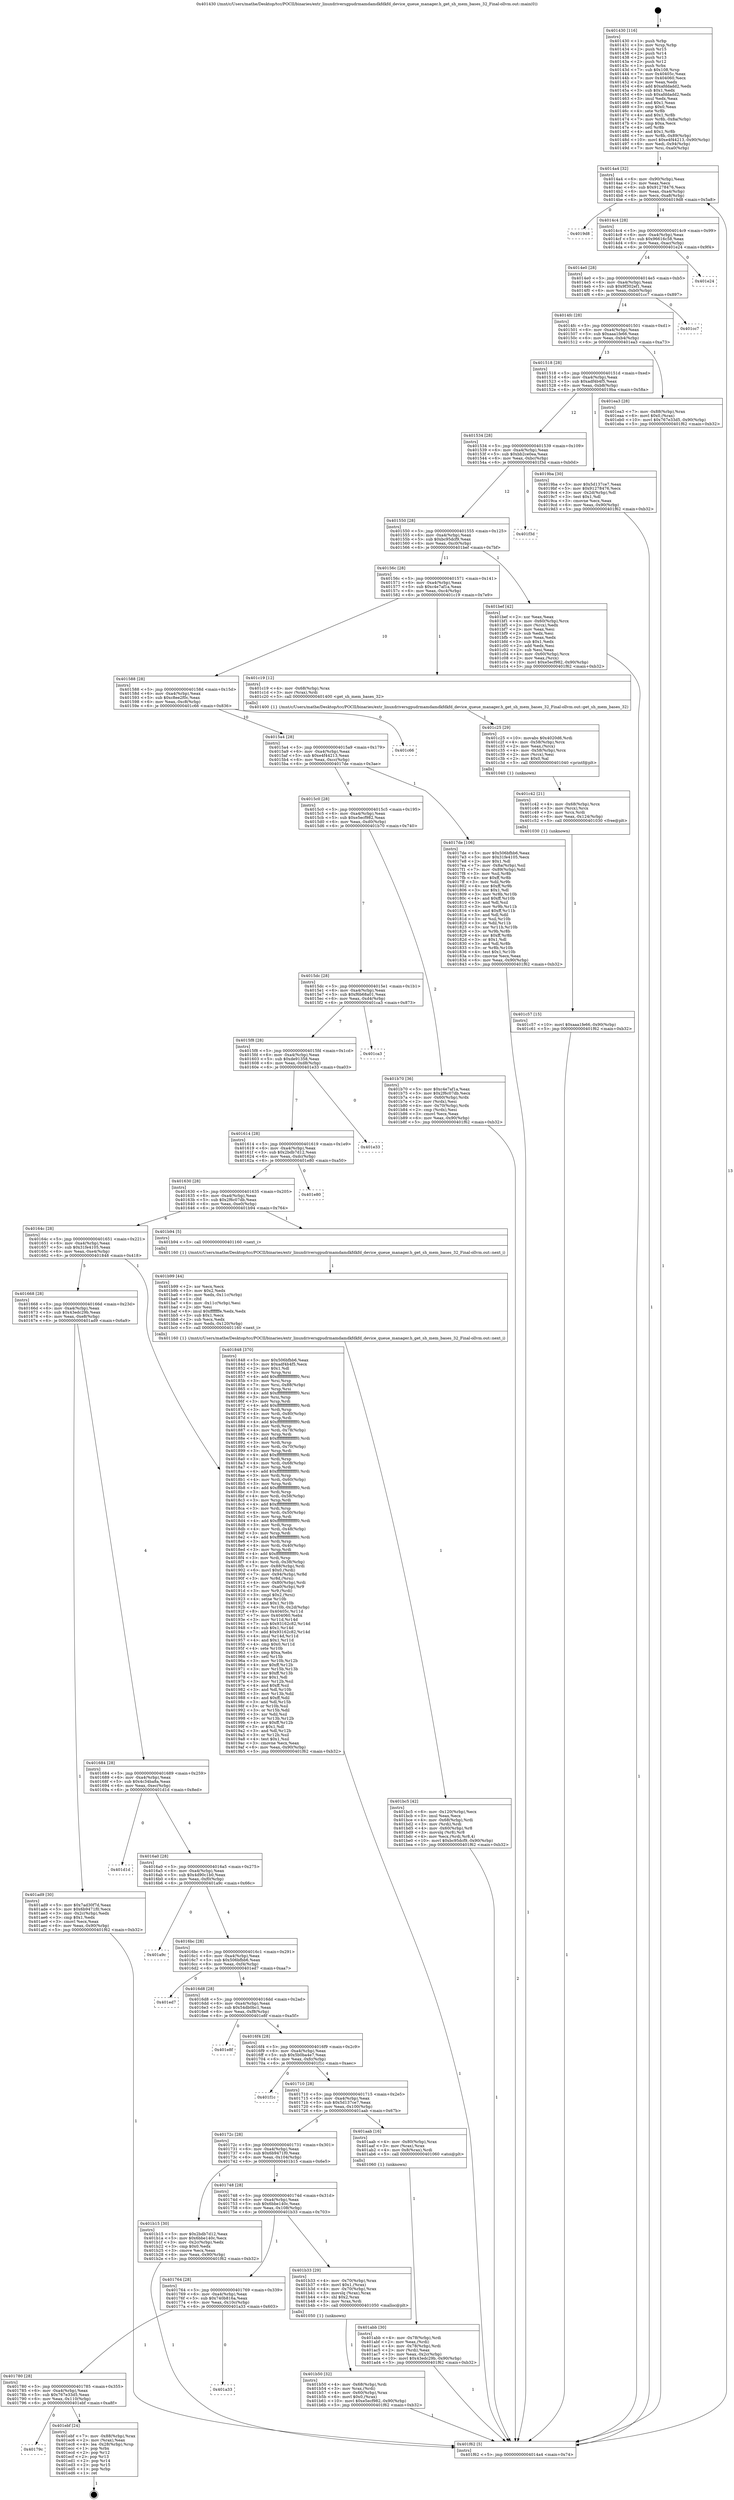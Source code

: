 digraph "0x401430" {
  label = "0x401430 (/mnt/c/Users/mathe/Desktop/tcc/POCII/binaries/extr_linuxdriversgpudrmamdamdkfdkfd_device_queue_manager.h_get_sh_mem_bases_32_Final-ollvm.out::main(0))"
  labelloc = "t"
  node[shape=record]

  Entry [label="",width=0.3,height=0.3,shape=circle,fillcolor=black,style=filled]
  "0x4014a4" [label="{
     0x4014a4 [32]\l
     | [instrs]\l
     &nbsp;&nbsp;0x4014a4 \<+6\>: mov -0x90(%rbp),%eax\l
     &nbsp;&nbsp;0x4014aa \<+2\>: mov %eax,%ecx\l
     &nbsp;&nbsp;0x4014ac \<+6\>: sub $0x91278476,%ecx\l
     &nbsp;&nbsp;0x4014b2 \<+6\>: mov %eax,-0xa4(%rbp)\l
     &nbsp;&nbsp;0x4014b8 \<+6\>: mov %ecx,-0xa8(%rbp)\l
     &nbsp;&nbsp;0x4014be \<+6\>: je 00000000004019d8 \<main+0x5a8\>\l
  }"]
  "0x4019d8" [label="{
     0x4019d8\l
  }", style=dashed]
  "0x4014c4" [label="{
     0x4014c4 [28]\l
     | [instrs]\l
     &nbsp;&nbsp;0x4014c4 \<+5\>: jmp 00000000004014c9 \<main+0x99\>\l
     &nbsp;&nbsp;0x4014c9 \<+6\>: mov -0xa4(%rbp),%eax\l
     &nbsp;&nbsp;0x4014cf \<+5\>: sub $0x96616c58,%eax\l
     &nbsp;&nbsp;0x4014d4 \<+6\>: mov %eax,-0xac(%rbp)\l
     &nbsp;&nbsp;0x4014da \<+6\>: je 0000000000401e24 \<main+0x9f4\>\l
  }"]
  Exit [label="",width=0.3,height=0.3,shape=circle,fillcolor=black,style=filled,peripheries=2]
  "0x401e24" [label="{
     0x401e24\l
  }", style=dashed]
  "0x4014e0" [label="{
     0x4014e0 [28]\l
     | [instrs]\l
     &nbsp;&nbsp;0x4014e0 \<+5\>: jmp 00000000004014e5 \<main+0xb5\>\l
     &nbsp;&nbsp;0x4014e5 \<+6\>: mov -0xa4(%rbp),%eax\l
     &nbsp;&nbsp;0x4014eb \<+5\>: sub $0x9f302ef1,%eax\l
     &nbsp;&nbsp;0x4014f0 \<+6\>: mov %eax,-0xb0(%rbp)\l
     &nbsp;&nbsp;0x4014f6 \<+6\>: je 0000000000401cc7 \<main+0x897\>\l
  }"]
  "0x40179c" [label="{
     0x40179c\l
  }", style=dashed]
  "0x401cc7" [label="{
     0x401cc7\l
  }", style=dashed]
  "0x4014fc" [label="{
     0x4014fc [28]\l
     | [instrs]\l
     &nbsp;&nbsp;0x4014fc \<+5\>: jmp 0000000000401501 \<main+0xd1\>\l
     &nbsp;&nbsp;0x401501 \<+6\>: mov -0xa4(%rbp),%eax\l
     &nbsp;&nbsp;0x401507 \<+5\>: sub $0xaaa1fe66,%eax\l
     &nbsp;&nbsp;0x40150c \<+6\>: mov %eax,-0xb4(%rbp)\l
     &nbsp;&nbsp;0x401512 \<+6\>: je 0000000000401ea3 \<main+0xa73\>\l
  }"]
  "0x401ebf" [label="{
     0x401ebf [24]\l
     | [instrs]\l
     &nbsp;&nbsp;0x401ebf \<+7\>: mov -0x88(%rbp),%rax\l
     &nbsp;&nbsp;0x401ec6 \<+2\>: mov (%rax),%eax\l
     &nbsp;&nbsp;0x401ec8 \<+4\>: lea -0x28(%rbp),%rsp\l
     &nbsp;&nbsp;0x401ecc \<+1\>: pop %rbx\l
     &nbsp;&nbsp;0x401ecd \<+2\>: pop %r12\l
     &nbsp;&nbsp;0x401ecf \<+2\>: pop %r13\l
     &nbsp;&nbsp;0x401ed1 \<+2\>: pop %r14\l
     &nbsp;&nbsp;0x401ed3 \<+2\>: pop %r15\l
     &nbsp;&nbsp;0x401ed5 \<+1\>: pop %rbp\l
     &nbsp;&nbsp;0x401ed6 \<+1\>: ret\l
  }"]
  "0x401ea3" [label="{
     0x401ea3 [28]\l
     | [instrs]\l
     &nbsp;&nbsp;0x401ea3 \<+7\>: mov -0x88(%rbp),%rax\l
     &nbsp;&nbsp;0x401eaa \<+6\>: movl $0x0,(%rax)\l
     &nbsp;&nbsp;0x401eb0 \<+10\>: movl $0x767e33d5,-0x90(%rbp)\l
     &nbsp;&nbsp;0x401eba \<+5\>: jmp 0000000000401f62 \<main+0xb32\>\l
  }"]
  "0x401518" [label="{
     0x401518 [28]\l
     | [instrs]\l
     &nbsp;&nbsp;0x401518 \<+5\>: jmp 000000000040151d \<main+0xed\>\l
     &nbsp;&nbsp;0x40151d \<+6\>: mov -0xa4(%rbp),%eax\l
     &nbsp;&nbsp;0x401523 \<+5\>: sub $0xadf4b4f5,%eax\l
     &nbsp;&nbsp;0x401528 \<+6\>: mov %eax,-0xb8(%rbp)\l
     &nbsp;&nbsp;0x40152e \<+6\>: je 00000000004019ba \<main+0x58a\>\l
  }"]
  "0x401780" [label="{
     0x401780 [28]\l
     | [instrs]\l
     &nbsp;&nbsp;0x401780 \<+5\>: jmp 0000000000401785 \<main+0x355\>\l
     &nbsp;&nbsp;0x401785 \<+6\>: mov -0xa4(%rbp),%eax\l
     &nbsp;&nbsp;0x40178b \<+5\>: sub $0x767e33d5,%eax\l
     &nbsp;&nbsp;0x401790 \<+6\>: mov %eax,-0x110(%rbp)\l
     &nbsp;&nbsp;0x401796 \<+6\>: je 0000000000401ebf \<main+0xa8f\>\l
  }"]
  "0x4019ba" [label="{
     0x4019ba [30]\l
     | [instrs]\l
     &nbsp;&nbsp;0x4019ba \<+5\>: mov $0x5d137ce7,%eax\l
     &nbsp;&nbsp;0x4019bf \<+5\>: mov $0x91278476,%ecx\l
     &nbsp;&nbsp;0x4019c4 \<+3\>: mov -0x2d(%rbp),%dl\l
     &nbsp;&nbsp;0x4019c7 \<+3\>: test $0x1,%dl\l
     &nbsp;&nbsp;0x4019ca \<+3\>: cmovne %ecx,%eax\l
     &nbsp;&nbsp;0x4019cd \<+6\>: mov %eax,-0x90(%rbp)\l
     &nbsp;&nbsp;0x4019d3 \<+5\>: jmp 0000000000401f62 \<main+0xb32\>\l
  }"]
  "0x401534" [label="{
     0x401534 [28]\l
     | [instrs]\l
     &nbsp;&nbsp;0x401534 \<+5\>: jmp 0000000000401539 \<main+0x109\>\l
     &nbsp;&nbsp;0x401539 \<+6\>: mov -0xa4(%rbp),%eax\l
     &nbsp;&nbsp;0x40153f \<+5\>: sub $0xbb2ce0ea,%eax\l
     &nbsp;&nbsp;0x401544 \<+6\>: mov %eax,-0xbc(%rbp)\l
     &nbsp;&nbsp;0x40154a \<+6\>: je 0000000000401f3d \<main+0xb0d\>\l
  }"]
  "0x401a33" [label="{
     0x401a33\l
  }", style=dashed]
  "0x401f3d" [label="{
     0x401f3d\l
  }", style=dashed]
  "0x401550" [label="{
     0x401550 [28]\l
     | [instrs]\l
     &nbsp;&nbsp;0x401550 \<+5\>: jmp 0000000000401555 \<main+0x125\>\l
     &nbsp;&nbsp;0x401555 \<+6\>: mov -0xa4(%rbp),%eax\l
     &nbsp;&nbsp;0x40155b \<+5\>: sub $0xbc95dcf9,%eax\l
     &nbsp;&nbsp;0x401560 \<+6\>: mov %eax,-0xc0(%rbp)\l
     &nbsp;&nbsp;0x401566 \<+6\>: je 0000000000401bef \<main+0x7bf\>\l
  }"]
  "0x401c57" [label="{
     0x401c57 [15]\l
     | [instrs]\l
     &nbsp;&nbsp;0x401c57 \<+10\>: movl $0xaaa1fe66,-0x90(%rbp)\l
     &nbsp;&nbsp;0x401c61 \<+5\>: jmp 0000000000401f62 \<main+0xb32\>\l
  }"]
  "0x401bef" [label="{
     0x401bef [42]\l
     | [instrs]\l
     &nbsp;&nbsp;0x401bef \<+2\>: xor %eax,%eax\l
     &nbsp;&nbsp;0x401bf1 \<+4\>: mov -0x60(%rbp),%rcx\l
     &nbsp;&nbsp;0x401bf5 \<+2\>: mov (%rcx),%edx\l
     &nbsp;&nbsp;0x401bf7 \<+2\>: mov %eax,%esi\l
     &nbsp;&nbsp;0x401bf9 \<+2\>: sub %edx,%esi\l
     &nbsp;&nbsp;0x401bfb \<+2\>: mov %eax,%edx\l
     &nbsp;&nbsp;0x401bfd \<+3\>: sub $0x1,%edx\l
     &nbsp;&nbsp;0x401c00 \<+2\>: add %edx,%esi\l
     &nbsp;&nbsp;0x401c02 \<+2\>: sub %esi,%eax\l
     &nbsp;&nbsp;0x401c04 \<+4\>: mov -0x60(%rbp),%rcx\l
     &nbsp;&nbsp;0x401c08 \<+2\>: mov %eax,(%rcx)\l
     &nbsp;&nbsp;0x401c0a \<+10\>: movl $0xe5ecf982,-0x90(%rbp)\l
     &nbsp;&nbsp;0x401c14 \<+5\>: jmp 0000000000401f62 \<main+0xb32\>\l
  }"]
  "0x40156c" [label="{
     0x40156c [28]\l
     | [instrs]\l
     &nbsp;&nbsp;0x40156c \<+5\>: jmp 0000000000401571 \<main+0x141\>\l
     &nbsp;&nbsp;0x401571 \<+6\>: mov -0xa4(%rbp),%eax\l
     &nbsp;&nbsp;0x401577 \<+5\>: sub $0xc4e7af1a,%eax\l
     &nbsp;&nbsp;0x40157c \<+6\>: mov %eax,-0xc4(%rbp)\l
     &nbsp;&nbsp;0x401582 \<+6\>: je 0000000000401c19 \<main+0x7e9\>\l
  }"]
  "0x401c42" [label="{
     0x401c42 [21]\l
     | [instrs]\l
     &nbsp;&nbsp;0x401c42 \<+4\>: mov -0x68(%rbp),%rcx\l
     &nbsp;&nbsp;0x401c46 \<+3\>: mov (%rcx),%rcx\l
     &nbsp;&nbsp;0x401c49 \<+3\>: mov %rcx,%rdi\l
     &nbsp;&nbsp;0x401c4c \<+6\>: mov %eax,-0x124(%rbp)\l
     &nbsp;&nbsp;0x401c52 \<+5\>: call 0000000000401030 \<free@plt\>\l
     | [calls]\l
     &nbsp;&nbsp;0x401030 \{1\} (unknown)\l
  }"]
  "0x401c19" [label="{
     0x401c19 [12]\l
     | [instrs]\l
     &nbsp;&nbsp;0x401c19 \<+4\>: mov -0x68(%rbp),%rax\l
     &nbsp;&nbsp;0x401c1d \<+3\>: mov (%rax),%rdi\l
     &nbsp;&nbsp;0x401c20 \<+5\>: call 0000000000401400 \<get_sh_mem_bases_32\>\l
     | [calls]\l
     &nbsp;&nbsp;0x401400 \{1\} (/mnt/c/Users/mathe/Desktop/tcc/POCII/binaries/extr_linuxdriversgpudrmamdamdkfdkfd_device_queue_manager.h_get_sh_mem_bases_32_Final-ollvm.out::get_sh_mem_bases_32)\l
  }"]
  "0x401588" [label="{
     0x401588 [28]\l
     | [instrs]\l
     &nbsp;&nbsp;0x401588 \<+5\>: jmp 000000000040158d \<main+0x15d\>\l
     &nbsp;&nbsp;0x40158d \<+6\>: mov -0xa4(%rbp),%eax\l
     &nbsp;&nbsp;0x401593 \<+5\>: sub $0xc8ee2f0c,%eax\l
     &nbsp;&nbsp;0x401598 \<+6\>: mov %eax,-0xc8(%rbp)\l
     &nbsp;&nbsp;0x40159e \<+6\>: je 0000000000401c66 \<main+0x836\>\l
  }"]
  "0x401c25" [label="{
     0x401c25 [29]\l
     | [instrs]\l
     &nbsp;&nbsp;0x401c25 \<+10\>: movabs $0x4020d6,%rdi\l
     &nbsp;&nbsp;0x401c2f \<+4\>: mov -0x58(%rbp),%rcx\l
     &nbsp;&nbsp;0x401c33 \<+2\>: mov %eax,(%rcx)\l
     &nbsp;&nbsp;0x401c35 \<+4\>: mov -0x58(%rbp),%rcx\l
     &nbsp;&nbsp;0x401c39 \<+2\>: mov (%rcx),%esi\l
     &nbsp;&nbsp;0x401c3b \<+2\>: mov $0x0,%al\l
     &nbsp;&nbsp;0x401c3d \<+5\>: call 0000000000401040 \<printf@plt\>\l
     | [calls]\l
     &nbsp;&nbsp;0x401040 \{1\} (unknown)\l
  }"]
  "0x401c66" [label="{
     0x401c66\l
  }", style=dashed]
  "0x4015a4" [label="{
     0x4015a4 [28]\l
     | [instrs]\l
     &nbsp;&nbsp;0x4015a4 \<+5\>: jmp 00000000004015a9 \<main+0x179\>\l
     &nbsp;&nbsp;0x4015a9 \<+6\>: mov -0xa4(%rbp),%eax\l
     &nbsp;&nbsp;0x4015af \<+5\>: sub $0xe4f44213,%eax\l
     &nbsp;&nbsp;0x4015b4 \<+6\>: mov %eax,-0xcc(%rbp)\l
     &nbsp;&nbsp;0x4015ba \<+6\>: je 00000000004017de \<main+0x3ae\>\l
  }"]
  "0x401bc5" [label="{
     0x401bc5 [42]\l
     | [instrs]\l
     &nbsp;&nbsp;0x401bc5 \<+6\>: mov -0x120(%rbp),%ecx\l
     &nbsp;&nbsp;0x401bcb \<+3\>: imul %eax,%ecx\l
     &nbsp;&nbsp;0x401bce \<+4\>: mov -0x68(%rbp),%rdi\l
     &nbsp;&nbsp;0x401bd2 \<+3\>: mov (%rdi),%rdi\l
     &nbsp;&nbsp;0x401bd5 \<+4\>: mov -0x60(%rbp),%r8\l
     &nbsp;&nbsp;0x401bd9 \<+3\>: movslq (%r8),%r8\l
     &nbsp;&nbsp;0x401bdc \<+4\>: mov %ecx,(%rdi,%r8,4)\l
     &nbsp;&nbsp;0x401be0 \<+10\>: movl $0xbc95dcf9,-0x90(%rbp)\l
     &nbsp;&nbsp;0x401bea \<+5\>: jmp 0000000000401f62 \<main+0xb32\>\l
  }"]
  "0x4017de" [label="{
     0x4017de [106]\l
     | [instrs]\l
     &nbsp;&nbsp;0x4017de \<+5\>: mov $0x506bfbb6,%eax\l
     &nbsp;&nbsp;0x4017e3 \<+5\>: mov $0x31fe4105,%ecx\l
     &nbsp;&nbsp;0x4017e8 \<+2\>: mov $0x1,%dl\l
     &nbsp;&nbsp;0x4017ea \<+7\>: mov -0x8a(%rbp),%sil\l
     &nbsp;&nbsp;0x4017f1 \<+7\>: mov -0x89(%rbp),%dil\l
     &nbsp;&nbsp;0x4017f8 \<+3\>: mov %sil,%r8b\l
     &nbsp;&nbsp;0x4017fb \<+4\>: xor $0xff,%r8b\l
     &nbsp;&nbsp;0x4017ff \<+3\>: mov %dil,%r9b\l
     &nbsp;&nbsp;0x401802 \<+4\>: xor $0xff,%r9b\l
     &nbsp;&nbsp;0x401806 \<+3\>: xor $0x1,%dl\l
     &nbsp;&nbsp;0x401809 \<+3\>: mov %r8b,%r10b\l
     &nbsp;&nbsp;0x40180c \<+4\>: and $0xff,%r10b\l
     &nbsp;&nbsp;0x401810 \<+3\>: and %dl,%sil\l
     &nbsp;&nbsp;0x401813 \<+3\>: mov %r9b,%r11b\l
     &nbsp;&nbsp;0x401816 \<+4\>: and $0xff,%r11b\l
     &nbsp;&nbsp;0x40181a \<+3\>: and %dl,%dil\l
     &nbsp;&nbsp;0x40181d \<+3\>: or %sil,%r10b\l
     &nbsp;&nbsp;0x401820 \<+3\>: or %dil,%r11b\l
     &nbsp;&nbsp;0x401823 \<+3\>: xor %r11b,%r10b\l
     &nbsp;&nbsp;0x401826 \<+3\>: or %r9b,%r8b\l
     &nbsp;&nbsp;0x401829 \<+4\>: xor $0xff,%r8b\l
     &nbsp;&nbsp;0x40182d \<+3\>: or $0x1,%dl\l
     &nbsp;&nbsp;0x401830 \<+3\>: and %dl,%r8b\l
     &nbsp;&nbsp;0x401833 \<+3\>: or %r8b,%r10b\l
     &nbsp;&nbsp;0x401836 \<+4\>: test $0x1,%r10b\l
     &nbsp;&nbsp;0x40183a \<+3\>: cmovne %ecx,%eax\l
     &nbsp;&nbsp;0x40183d \<+6\>: mov %eax,-0x90(%rbp)\l
     &nbsp;&nbsp;0x401843 \<+5\>: jmp 0000000000401f62 \<main+0xb32\>\l
  }"]
  "0x4015c0" [label="{
     0x4015c0 [28]\l
     | [instrs]\l
     &nbsp;&nbsp;0x4015c0 \<+5\>: jmp 00000000004015c5 \<main+0x195\>\l
     &nbsp;&nbsp;0x4015c5 \<+6\>: mov -0xa4(%rbp),%eax\l
     &nbsp;&nbsp;0x4015cb \<+5\>: sub $0xe5ecf982,%eax\l
     &nbsp;&nbsp;0x4015d0 \<+6\>: mov %eax,-0xd0(%rbp)\l
     &nbsp;&nbsp;0x4015d6 \<+6\>: je 0000000000401b70 \<main+0x740\>\l
  }"]
  "0x401f62" [label="{
     0x401f62 [5]\l
     | [instrs]\l
     &nbsp;&nbsp;0x401f62 \<+5\>: jmp 00000000004014a4 \<main+0x74\>\l
  }"]
  "0x401430" [label="{
     0x401430 [116]\l
     | [instrs]\l
     &nbsp;&nbsp;0x401430 \<+1\>: push %rbp\l
     &nbsp;&nbsp;0x401431 \<+3\>: mov %rsp,%rbp\l
     &nbsp;&nbsp;0x401434 \<+2\>: push %r15\l
     &nbsp;&nbsp;0x401436 \<+2\>: push %r14\l
     &nbsp;&nbsp;0x401438 \<+2\>: push %r13\l
     &nbsp;&nbsp;0x40143a \<+2\>: push %r12\l
     &nbsp;&nbsp;0x40143c \<+1\>: push %rbx\l
     &nbsp;&nbsp;0x40143d \<+7\>: sub $0x108,%rsp\l
     &nbsp;&nbsp;0x401444 \<+7\>: mov 0x40405c,%eax\l
     &nbsp;&nbsp;0x40144b \<+7\>: mov 0x404060,%ecx\l
     &nbsp;&nbsp;0x401452 \<+2\>: mov %eax,%edx\l
     &nbsp;&nbsp;0x401454 \<+6\>: add $0xafddadd2,%edx\l
     &nbsp;&nbsp;0x40145a \<+3\>: sub $0x1,%edx\l
     &nbsp;&nbsp;0x40145d \<+6\>: sub $0xafddadd2,%edx\l
     &nbsp;&nbsp;0x401463 \<+3\>: imul %edx,%eax\l
     &nbsp;&nbsp;0x401466 \<+3\>: and $0x1,%eax\l
     &nbsp;&nbsp;0x401469 \<+3\>: cmp $0x0,%eax\l
     &nbsp;&nbsp;0x40146c \<+4\>: sete %r8b\l
     &nbsp;&nbsp;0x401470 \<+4\>: and $0x1,%r8b\l
     &nbsp;&nbsp;0x401474 \<+7\>: mov %r8b,-0x8a(%rbp)\l
     &nbsp;&nbsp;0x40147b \<+3\>: cmp $0xa,%ecx\l
     &nbsp;&nbsp;0x40147e \<+4\>: setl %r8b\l
     &nbsp;&nbsp;0x401482 \<+4\>: and $0x1,%r8b\l
     &nbsp;&nbsp;0x401486 \<+7\>: mov %r8b,-0x89(%rbp)\l
     &nbsp;&nbsp;0x40148d \<+10\>: movl $0xe4f44213,-0x90(%rbp)\l
     &nbsp;&nbsp;0x401497 \<+6\>: mov %edi,-0x94(%rbp)\l
     &nbsp;&nbsp;0x40149d \<+7\>: mov %rsi,-0xa0(%rbp)\l
  }"]
  "0x401b99" [label="{
     0x401b99 [44]\l
     | [instrs]\l
     &nbsp;&nbsp;0x401b99 \<+2\>: xor %ecx,%ecx\l
     &nbsp;&nbsp;0x401b9b \<+5\>: mov $0x2,%edx\l
     &nbsp;&nbsp;0x401ba0 \<+6\>: mov %edx,-0x11c(%rbp)\l
     &nbsp;&nbsp;0x401ba6 \<+1\>: cltd\l
     &nbsp;&nbsp;0x401ba7 \<+6\>: mov -0x11c(%rbp),%esi\l
     &nbsp;&nbsp;0x401bad \<+2\>: idiv %esi\l
     &nbsp;&nbsp;0x401baf \<+6\>: imul $0xfffffffe,%edx,%edx\l
     &nbsp;&nbsp;0x401bb5 \<+3\>: sub $0x1,%ecx\l
     &nbsp;&nbsp;0x401bb8 \<+2\>: sub %ecx,%edx\l
     &nbsp;&nbsp;0x401bba \<+6\>: mov %edx,-0x120(%rbp)\l
     &nbsp;&nbsp;0x401bc0 \<+5\>: call 0000000000401160 \<next_i\>\l
     | [calls]\l
     &nbsp;&nbsp;0x401160 \{1\} (/mnt/c/Users/mathe/Desktop/tcc/POCII/binaries/extr_linuxdriversgpudrmamdamdkfdkfd_device_queue_manager.h_get_sh_mem_bases_32_Final-ollvm.out::next_i)\l
  }"]
  "0x401b70" [label="{
     0x401b70 [36]\l
     | [instrs]\l
     &nbsp;&nbsp;0x401b70 \<+5\>: mov $0xc4e7af1a,%eax\l
     &nbsp;&nbsp;0x401b75 \<+5\>: mov $0x2f6c07db,%ecx\l
     &nbsp;&nbsp;0x401b7a \<+4\>: mov -0x60(%rbp),%rdx\l
     &nbsp;&nbsp;0x401b7e \<+2\>: mov (%rdx),%esi\l
     &nbsp;&nbsp;0x401b80 \<+4\>: mov -0x70(%rbp),%rdx\l
     &nbsp;&nbsp;0x401b84 \<+2\>: cmp (%rdx),%esi\l
     &nbsp;&nbsp;0x401b86 \<+3\>: cmovl %ecx,%eax\l
     &nbsp;&nbsp;0x401b89 \<+6\>: mov %eax,-0x90(%rbp)\l
     &nbsp;&nbsp;0x401b8f \<+5\>: jmp 0000000000401f62 \<main+0xb32\>\l
  }"]
  "0x4015dc" [label="{
     0x4015dc [28]\l
     | [instrs]\l
     &nbsp;&nbsp;0x4015dc \<+5\>: jmp 00000000004015e1 \<main+0x1b1\>\l
     &nbsp;&nbsp;0x4015e1 \<+6\>: mov -0xa4(%rbp),%eax\l
     &nbsp;&nbsp;0x4015e7 \<+5\>: sub $0xf6b68a01,%eax\l
     &nbsp;&nbsp;0x4015ec \<+6\>: mov %eax,-0xd4(%rbp)\l
     &nbsp;&nbsp;0x4015f2 \<+6\>: je 0000000000401ca3 \<main+0x873\>\l
  }"]
  "0x401b50" [label="{
     0x401b50 [32]\l
     | [instrs]\l
     &nbsp;&nbsp;0x401b50 \<+4\>: mov -0x68(%rbp),%rdi\l
     &nbsp;&nbsp;0x401b54 \<+3\>: mov %rax,(%rdi)\l
     &nbsp;&nbsp;0x401b57 \<+4\>: mov -0x60(%rbp),%rax\l
     &nbsp;&nbsp;0x401b5b \<+6\>: movl $0x0,(%rax)\l
     &nbsp;&nbsp;0x401b61 \<+10\>: movl $0xe5ecf982,-0x90(%rbp)\l
     &nbsp;&nbsp;0x401b6b \<+5\>: jmp 0000000000401f62 \<main+0xb32\>\l
  }"]
  "0x401ca3" [label="{
     0x401ca3\l
  }", style=dashed]
  "0x4015f8" [label="{
     0x4015f8 [28]\l
     | [instrs]\l
     &nbsp;&nbsp;0x4015f8 \<+5\>: jmp 00000000004015fd \<main+0x1cd\>\l
     &nbsp;&nbsp;0x4015fd \<+6\>: mov -0xa4(%rbp),%eax\l
     &nbsp;&nbsp;0x401603 \<+5\>: sub $0xde91358,%eax\l
     &nbsp;&nbsp;0x401608 \<+6\>: mov %eax,-0xd8(%rbp)\l
     &nbsp;&nbsp;0x40160e \<+6\>: je 0000000000401e33 \<main+0xa03\>\l
  }"]
  "0x401764" [label="{
     0x401764 [28]\l
     | [instrs]\l
     &nbsp;&nbsp;0x401764 \<+5\>: jmp 0000000000401769 \<main+0x339\>\l
     &nbsp;&nbsp;0x401769 \<+6\>: mov -0xa4(%rbp),%eax\l
     &nbsp;&nbsp;0x40176f \<+5\>: sub $0x740b816a,%eax\l
     &nbsp;&nbsp;0x401774 \<+6\>: mov %eax,-0x10c(%rbp)\l
     &nbsp;&nbsp;0x40177a \<+6\>: je 0000000000401a33 \<main+0x603\>\l
  }"]
  "0x401e33" [label="{
     0x401e33\l
  }", style=dashed]
  "0x401614" [label="{
     0x401614 [28]\l
     | [instrs]\l
     &nbsp;&nbsp;0x401614 \<+5\>: jmp 0000000000401619 \<main+0x1e9\>\l
     &nbsp;&nbsp;0x401619 \<+6\>: mov -0xa4(%rbp),%eax\l
     &nbsp;&nbsp;0x40161f \<+5\>: sub $0x2bdb7d12,%eax\l
     &nbsp;&nbsp;0x401624 \<+6\>: mov %eax,-0xdc(%rbp)\l
     &nbsp;&nbsp;0x40162a \<+6\>: je 0000000000401e80 \<main+0xa50\>\l
  }"]
  "0x401b33" [label="{
     0x401b33 [29]\l
     | [instrs]\l
     &nbsp;&nbsp;0x401b33 \<+4\>: mov -0x70(%rbp),%rax\l
     &nbsp;&nbsp;0x401b37 \<+6\>: movl $0x1,(%rax)\l
     &nbsp;&nbsp;0x401b3d \<+4\>: mov -0x70(%rbp),%rax\l
     &nbsp;&nbsp;0x401b41 \<+3\>: movslq (%rax),%rax\l
     &nbsp;&nbsp;0x401b44 \<+4\>: shl $0x2,%rax\l
     &nbsp;&nbsp;0x401b48 \<+3\>: mov %rax,%rdi\l
     &nbsp;&nbsp;0x401b4b \<+5\>: call 0000000000401050 \<malloc@plt\>\l
     | [calls]\l
     &nbsp;&nbsp;0x401050 \{1\} (unknown)\l
  }"]
  "0x401e80" [label="{
     0x401e80\l
  }", style=dashed]
  "0x401630" [label="{
     0x401630 [28]\l
     | [instrs]\l
     &nbsp;&nbsp;0x401630 \<+5\>: jmp 0000000000401635 \<main+0x205\>\l
     &nbsp;&nbsp;0x401635 \<+6\>: mov -0xa4(%rbp),%eax\l
     &nbsp;&nbsp;0x40163b \<+5\>: sub $0x2f6c07db,%eax\l
     &nbsp;&nbsp;0x401640 \<+6\>: mov %eax,-0xe0(%rbp)\l
     &nbsp;&nbsp;0x401646 \<+6\>: je 0000000000401b94 \<main+0x764\>\l
  }"]
  "0x401748" [label="{
     0x401748 [28]\l
     | [instrs]\l
     &nbsp;&nbsp;0x401748 \<+5\>: jmp 000000000040174d \<main+0x31d\>\l
     &nbsp;&nbsp;0x40174d \<+6\>: mov -0xa4(%rbp),%eax\l
     &nbsp;&nbsp;0x401753 \<+5\>: sub $0x6bbe140c,%eax\l
     &nbsp;&nbsp;0x401758 \<+6\>: mov %eax,-0x108(%rbp)\l
     &nbsp;&nbsp;0x40175e \<+6\>: je 0000000000401b33 \<main+0x703\>\l
  }"]
  "0x401b94" [label="{
     0x401b94 [5]\l
     | [instrs]\l
     &nbsp;&nbsp;0x401b94 \<+5\>: call 0000000000401160 \<next_i\>\l
     | [calls]\l
     &nbsp;&nbsp;0x401160 \{1\} (/mnt/c/Users/mathe/Desktop/tcc/POCII/binaries/extr_linuxdriversgpudrmamdamdkfdkfd_device_queue_manager.h_get_sh_mem_bases_32_Final-ollvm.out::next_i)\l
  }"]
  "0x40164c" [label="{
     0x40164c [28]\l
     | [instrs]\l
     &nbsp;&nbsp;0x40164c \<+5\>: jmp 0000000000401651 \<main+0x221\>\l
     &nbsp;&nbsp;0x401651 \<+6\>: mov -0xa4(%rbp),%eax\l
     &nbsp;&nbsp;0x401657 \<+5\>: sub $0x31fe4105,%eax\l
     &nbsp;&nbsp;0x40165c \<+6\>: mov %eax,-0xe4(%rbp)\l
     &nbsp;&nbsp;0x401662 \<+6\>: je 0000000000401848 \<main+0x418\>\l
  }"]
  "0x401b15" [label="{
     0x401b15 [30]\l
     | [instrs]\l
     &nbsp;&nbsp;0x401b15 \<+5\>: mov $0x2bdb7d12,%eax\l
     &nbsp;&nbsp;0x401b1a \<+5\>: mov $0x6bbe140c,%ecx\l
     &nbsp;&nbsp;0x401b1f \<+3\>: mov -0x2c(%rbp),%edx\l
     &nbsp;&nbsp;0x401b22 \<+3\>: cmp $0x0,%edx\l
     &nbsp;&nbsp;0x401b25 \<+3\>: cmove %ecx,%eax\l
     &nbsp;&nbsp;0x401b28 \<+6\>: mov %eax,-0x90(%rbp)\l
     &nbsp;&nbsp;0x401b2e \<+5\>: jmp 0000000000401f62 \<main+0xb32\>\l
  }"]
  "0x401848" [label="{
     0x401848 [370]\l
     | [instrs]\l
     &nbsp;&nbsp;0x401848 \<+5\>: mov $0x506bfbb6,%eax\l
     &nbsp;&nbsp;0x40184d \<+5\>: mov $0xadf4b4f5,%ecx\l
     &nbsp;&nbsp;0x401852 \<+2\>: mov $0x1,%dl\l
     &nbsp;&nbsp;0x401854 \<+3\>: mov %rsp,%rsi\l
     &nbsp;&nbsp;0x401857 \<+4\>: add $0xfffffffffffffff0,%rsi\l
     &nbsp;&nbsp;0x40185b \<+3\>: mov %rsi,%rsp\l
     &nbsp;&nbsp;0x40185e \<+7\>: mov %rsi,-0x88(%rbp)\l
     &nbsp;&nbsp;0x401865 \<+3\>: mov %rsp,%rsi\l
     &nbsp;&nbsp;0x401868 \<+4\>: add $0xfffffffffffffff0,%rsi\l
     &nbsp;&nbsp;0x40186c \<+3\>: mov %rsi,%rsp\l
     &nbsp;&nbsp;0x40186f \<+3\>: mov %rsp,%rdi\l
     &nbsp;&nbsp;0x401872 \<+4\>: add $0xfffffffffffffff0,%rdi\l
     &nbsp;&nbsp;0x401876 \<+3\>: mov %rdi,%rsp\l
     &nbsp;&nbsp;0x401879 \<+4\>: mov %rdi,-0x80(%rbp)\l
     &nbsp;&nbsp;0x40187d \<+3\>: mov %rsp,%rdi\l
     &nbsp;&nbsp;0x401880 \<+4\>: add $0xfffffffffffffff0,%rdi\l
     &nbsp;&nbsp;0x401884 \<+3\>: mov %rdi,%rsp\l
     &nbsp;&nbsp;0x401887 \<+4\>: mov %rdi,-0x78(%rbp)\l
     &nbsp;&nbsp;0x40188b \<+3\>: mov %rsp,%rdi\l
     &nbsp;&nbsp;0x40188e \<+4\>: add $0xfffffffffffffff0,%rdi\l
     &nbsp;&nbsp;0x401892 \<+3\>: mov %rdi,%rsp\l
     &nbsp;&nbsp;0x401895 \<+4\>: mov %rdi,-0x70(%rbp)\l
     &nbsp;&nbsp;0x401899 \<+3\>: mov %rsp,%rdi\l
     &nbsp;&nbsp;0x40189c \<+4\>: add $0xfffffffffffffff0,%rdi\l
     &nbsp;&nbsp;0x4018a0 \<+3\>: mov %rdi,%rsp\l
     &nbsp;&nbsp;0x4018a3 \<+4\>: mov %rdi,-0x68(%rbp)\l
     &nbsp;&nbsp;0x4018a7 \<+3\>: mov %rsp,%rdi\l
     &nbsp;&nbsp;0x4018aa \<+4\>: add $0xfffffffffffffff0,%rdi\l
     &nbsp;&nbsp;0x4018ae \<+3\>: mov %rdi,%rsp\l
     &nbsp;&nbsp;0x4018b1 \<+4\>: mov %rdi,-0x60(%rbp)\l
     &nbsp;&nbsp;0x4018b5 \<+3\>: mov %rsp,%rdi\l
     &nbsp;&nbsp;0x4018b8 \<+4\>: add $0xfffffffffffffff0,%rdi\l
     &nbsp;&nbsp;0x4018bc \<+3\>: mov %rdi,%rsp\l
     &nbsp;&nbsp;0x4018bf \<+4\>: mov %rdi,-0x58(%rbp)\l
     &nbsp;&nbsp;0x4018c3 \<+3\>: mov %rsp,%rdi\l
     &nbsp;&nbsp;0x4018c6 \<+4\>: add $0xfffffffffffffff0,%rdi\l
     &nbsp;&nbsp;0x4018ca \<+3\>: mov %rdi,%rsp\l
     &nbsp;&nbsp;0x4018cd \<+4\>: mov %rdi,-0x50(%rbp)\l
     &nbsp;&nbsp;0x4018d1 \<+3\>: mov %rsp,%rdi\l
     &nbsp;&nbsp;0x4018d4 \<+4\>: add $0xfffffffffffffff0,%rdi\l
     &nbsp;&nbsp;0x4018d8 \<+3\>: mov %rdi,%rsp\l
     &nbsp;&nbsp;0x4018db \<+4\>: mov %rdi,-0x48(%rbp)\l
     &nbsp;&nbsp;0x4018df \<+3\>: mov %rsp,%rdi\l
     &nbsp;&nbsp;0x4018e2 \<+4\>: add $0xfffffffffffffff0,%rdi\l
     &nbsp;&nbsp;0x4018e6 \<+3\>: mov %rdi,%rsp\l
     &nbsp;&nbsp;0x4018e9 \<+4\>: mov %rdi,-0x40(%rbp)\l
     &nbsp;&nbsp;0x4018ed \<+3\>: mov %rsp,%rdi\l
     &nbsp;&nbsp;0x4018f0 \<+4\>: add $0xfffffffffffffff0,%rdi\l
     &nbsp;&nbsp;0x4018f4 \<+3\>: mov %rdi,%rsp\l
     &nbsp;&nbsp;0x4018f7 \<+4\>: mov %rdi,-0x38(%rbp)\l
     &nbsp;&nbsp;0x4018fb \<+7\>: mov -0x88(%rbp),%rdi\l
     &nbsp;&nbsp;0x401902 \<+6\>: movl $0x0,(%rdi)\l
     &nbsp;&nbsp;0x401908 \<+7\>: mov -0x94(%rbp),%r8d\l
     &nbsp;&nbsp;0x40190f \<+3\>: mov %r8d,(%rsi)\l
     &nbsp;&nbsp;0x401912 \<+4\>: mov -0x80(%rbp),%rdi\l
     &nbsp;&nbsp;0x401916 \<+7\>: mov -0xa0(%rbp),%r9\l
     &nbsp;&nbsp;0x40191d \<+3\>: mov %r9,(%rdi)\l
     &nbsp;&nbsp;0x401920 \<+3\>: cmpl $0x2,(%rsi)\l
     &nbsp;&nbsp;0x401923 \<+4\>: setne %r10b\l
     &nbsp;&nbsp;0x401927 \<+4\>: and $0x1,%r10b\l
     &nbsp;&nbsp;0x40192b \<+4\>: mov %r10b,-0x2d(%rbp)\l
     &nbsp;&nbsp;0x40192f \<+8\>: mov 0x40405c,%r11d\l
     &nbsp;&nbsp;0x401937 \<+7\>: mov 0x404060,%ebx\l
     &nbsp;&nbsp;0x40193e \<+3\>: mov %r11d,%r14d\l
     &nbsp;&nbsp;0x401941 \<+7\>: sub $0x93162c82,%r14d\l
     &nbsp;&nbsp;0x401948 \<+4\>: sub $0x1,%r14d\l
     &nbsp;&nbsp;0x40194c \<+7\>: add $0x93162c82,%r14d\l
     &nbsp;&nbsp;0x401953 \<+4\>: imul %r14d,%r11d\l
     &nbsp;&nbsp;0x401957 \<+4\>: and $0x1,%r11d\l
     &nbsp;&nbsp;0x40195b \<+4\>: cmp $0x0,%r11d\l
     &nbsp;&nbsp;0x40195f \<+4\>: sete %r10b\l
     &nbsp;&nbsp;0x401963 \<+3\>: cmp $0xa,%ebx\l
     &nbsp;&nbsp;0x401966 \<+4\>: setl %r15b\l
     &nbsp;&nbsp;0x40196a \<+3\>: mov %r10b,%r12b\l
     &nbsp;&nbsp;0x40196d \<+4\>: xor $0xff,%r12b\l
     &nbsp;&nbsp;0x401971 \<+3\>: mov %r15b,%r13b\l
     &nbsp;&nbsp;0x401974 \<+4\>: xor $0xff,%r13b\l
     &nbsp;&nbsp;0x401978 \<+3\>: xor $0x1,%dl\l
     &nbsp;&nbsp;0x40197b \<+3\>: mov %r12b,%sil\l
     &nbsp;&nbsp;0x40197e \<+4\>: and $0xff,%sil\l
     &nbsp;&nbsp;0x401982 \<+3\>: and %dl,%r10b\l
     &nbsp;&nbsp;0x401985 \<+3\>: mov %r13b,%dil\l
     &nbsp;&nbsp;0x401988 \<+4\>: and $0xff,%dil\l
     &nbsp;&nbsp;0x40198c \<+3\>: and %dl,%r15b\l
     &nbsp;&nbsp;0x40198f \<+3\>: or %r10b,%sil\l
     &nbsp;&nbsp;0x401992 \<+3\>: or %r15b,%dil\l
     &nbsp;&nbsp;0x401995 \<+3\>: xor %dil,%sil\l
     &nbsp;&nbsp;0x401998 \<+3\>: or %r13b,%r12b\l
     &nbsp;&nbsp;0x40199b \<+4\>: xor $0xff,%r12b\l
     &nbsp;&nbsp;0x40199f \<+3\>: or $0x1,%dl\l
     &nbsp;&nbsp;0x4019a2 \<+3\>: and %dl,%r12b\l
     &nbsp;&nbsp;0x4019a5 \<+3\>: or %r12b,%sil\l
     &nbsp;&nbsp;0x4019a8 \<+4\>: test $0x1,%sil\l
     &nbsp;&nbsp;0x4019ac \<+3\>: cmovne %ecx,%eax\l
     &nbsp;&nbsp;0x4019af \<+6\>: mov %eax,-0x90(%rbp)\l
     &nbsp;&nbsp;0x4019b5 \<+5\>: jmp 0000000000401f62 \<main+0xb32\>\l
  }"]
  "0x401668" [label="{
     0x401668 [28]\l
     | [instrs]\l
     &nbsp;&nbsp;0x401668 \<+5\>: jmp 000000000040166d \<main+0x23d\>\l
     &nbsp;&nbsp;0x40166d \<+6\>: mov -0xa4(%rbp),%eax\l
     &nbsp;&nbsp;0x401673 \<+5\>: sub $0x43edc29b,%eax\l
     &nbsp;&nbsp;0x401678 \<+6\>: mov %eax,-0xe8(%rbp)\l
     &nbsp;&nbsp;0x40167e \<+6\>: je 0000000000401ad9 \<main+0x6a9\>\l
  }"]
  "0x401abb" [label="{
     0x401abb [30]\l
     | [instrs]\l
     &nbsp;&nbsp;0x401abb \<+4\>: mov -0x78(%rbp),%rdi\l
     &nbsp;&nbsp;0x401abf \<+2\>: mov %eax,(%rdi)\l
     &nbsp;&nbsp;0x401ac1 \<+4\>: mov -0x78(%rbp),%rdi\l
     &nbsp;&nbsp;0x401ac5 \<+2\>: mov (%rdi),%eax\l
     &nbsp;&nbsp;0x401ac7 \<+3\>: mov %eax,-0x2c(%rbp)\l
     &nbsp;&nbsp;0x401aca \<+10\>: movl $0x43edc29b,-0x90(%rbp)\l
     &nbsp;&nbsp;0x401ad4 \<+5\>: jmp 0000000000401f62 \<main+0xb32\>\l
  }"]
  "0x40172c" [label="{
     0x40172c [28]\l
     | [instrs]\l
     &nbsp;&nbsp;0x40172c \<+5\>: jmp 0000000000401731 \<main+0x301\>\l
     &nbsp;&nbsp;0x401731 \<+6\>: mov -0xa4(%rbp),%eax\l
     &nbsp;&nbsp;0x401737 \<+5\>: sub $0x6b9471f0,%eax\l
     &nbsp;&nbsp;0x40173c \<+6\>: mov %eax,-0x104(%rbp)\l
     &nbsp;&nbsp;0x401742 \<+6\>: je 0000000000401b15 \<main+0x6e5\>\l
  }"]
  "0x401ad9" [label="{
     0x401ad9 [30]\l
     | [instrs]\l
     &nbsp;&nbsp;0x401ad9 \<+5\>: mov $0x7ad30f7d,%eax\l
     &nbsp;&nbsp;0x401ade \<+5\>: mov $0x6b9471f0,%ecx\l
     &nbsp;&nbsp;0x401ae3 \<+3\>: mov -0x2c(%rbp),%edx\l
     &nbsp;&nbsp;0x401ae6 \<+3\>: cmp $0x1,%edx\l
     &nbsp;&nbsp;0x401ae9 \<+3\>: cmovl %ecx,%eax\l
     &nbsp;&nbsp;0x401aec \<+6\>: mov %eax,-0x90(%rbp)\l
     &nbsp;&nbsp;0x401af2 \<+5\>: jmp 0000000000401f62 \<main+0xb32\>\l
  }"]
  "0x401684" [label="{
     0x401684 [28]\l
     | [instrs]\l
     &nbsp;&nbsp;0x401684 \<+5\>: jmp 0000000000401689 \<main+0x259\>\l
     &nbsp;&nbsp;0x401689 \<+6\>: mov -0xa4(%rbp),%eax\l
     &nbsp;&nbsp;0x40168f \<+5\>: sub $0x4c34ba8a,%eax\l
     &nbsp;&nbsp;0x401694 \<+6\>: mov %eax,-0xec(%rbp)\l
     &nbsp;&nbsp;0x40169a \<+6\>: je 0000000000401d1d \<main+0x8ed\>\l
  }"]
  "0x401aab" [label="{
     0x401aab [16]\l
     | [instrs]\l
     &nbsp;&nbsp;0x401aab \<+4\>: mov -0x80(%rbp),%rax\l
     &nbsp;&nbsp;0x401aaf \<+3\>: mov (%rax),%rax\l
     &nbsp;&nbsp;0x401ab2 \<+4\>: mov 0x8(%rax),%rdi\l
     &nbsp;&nbsp;0x401ab6 \<+5\>: call 0000000000401060 \<atoi@plt\>\l
     | [calls]\l
     &nbsp;&nbsp;0x401060 \{1\} (unknown)\l
  }"]
  "0x401d1d" [label="{
     0x401d1d\l
  }", style=dashed]
  "0x4016a0" [label="{
     0x4016a0 [28]\l
     | [instrs]\l
     &nbsp;&nbsp;0x4016a0 \<+5\>: jmp 00000000004016a5 \<main+0x275\>\l
     &nbsp;&nbsp;0x4016a5 \<+6\>: mov -0xa4(%rbp),%eax\l
     &nbsp;&nbsp;0x4016ab \<+5\>: sub $0x4d90c1b0,%eax\l
     &nbsp;&nbsp;0x4016b0 \<+6\>: mov %eax,-0xf0(%rbp)\l
     &nbsp;&nbsp;0x4016b6 \<+6\>: je 0000000000401a9c \<main+0x66c\>\l
  }"]
  "0x401710" [label="{
     0x401710 [28]\l
     | [instrs]\l
     &nbsp;&nbsp;0x401710 \<+5\>: jmp 0000000000401715 \<main+0x2e5\>\l
     &nbsp;&nbsp;0x401715 \<+6\>: mov -0xa4(%rbp),%eax\l
     &nbsp;&nbsp;0x40171b \<+5\>: sub $0x5d137ce7,%eax\l
     &nbsp;&nbsp;0x401720 \<+6\>: mov %eax,-0x100(%rbp)\l
     &nbsp;&nbsp;0x401726 \<+6\>: je 0000000000401aab \<main+0x67b\>\l
  }"]
  "0x401a9c" [label="{
     0x401a9c\l
  }", style=dashed]
  "0x4016bc" [label="{
     0x4016bc [28]\l
     | [instrs]\l
     &nbsp;&nbsp;0x4016bc \<+5\>: jmp 00000000004016c1 \<main+0x291\>\l
     &nbsp;&nbsp;0x4016c1 \<+6\>: mov -0xa4(%rbp),%eax\l
     &nbsp;&nbsp;0x4016c7 \<+5\>: sub $0x506bfbb6,%eax\l
     &nbsp;&nbsp;0x4016cc \<+6\>: mov %eax,-0xf4(%rbp)\l
     &nbsp;&nbsp;0x4016d2 \<+6\>: je 0000000000401ed7 \<main+0xaa7\>\l
  }"]
  "0x401f1c" [label="{
     0x401f1c\l
  }", style=dashed]
  "0x401ed7" [label="{
     0x401ed7\l
  }", style=dashed]
  "0x4016d8" [label="{
     0x4016d8 [28]\l
     | [instrs]\l
     &nbsp;&nbsp;0x4016d8 \<+5\>: jmp 00000000004016dd \<main+0x2ad\>\l
     &nbsp;&nbsp;0x4016dd \<+6\>: mov -0xa4(%rbp),%eax\l
     &nbsp;&nbsp;0x4016e3 \<+5\>: sub $0x54db0bc1,%eax\l
     &nbsp;&nbsp;0x4016e8 \<+6\>: mov %eax,-0xf8(%rbp)\l
     &nbsp;&nbsp;0x4016ee \<+6\>: je 0000000000401e8f \<main+0xa5f\>\l
  }"]
  "0x4016f4" [label="{
     0x4016f4 [28]\l
     | [instrs]\l
     &nbsp;&nbsp;0x4016f4 \<+5\>: jmp 00000000004016f9 \<main+0x2c9\>\l
     &nbsp;&nbsp;0x4016f9 \<+6\>: mov -0xa4(%rbp),%eax\l
     &nbsp;&nbsp;0x4016ff \<+5\>: sub $0x5b0ba4e7,%eax\l
     &nbsp;&nbsp;0x401704 \<+6\>: mov %eax,-0xfc(%rbp)\l
     &nbsp;&nbsp;0x40170a \<+6\>: je 0000000000401f1c \<main+0xaec\>\l
  }"]
  "0x401e8f" [label="{
     0x401e8f\l
  }", style=dashed]
  Entry -> "0x401430" [label=" 1"]
  "0x4014a4" -> "0x4019d8" [label=" 0"]
  "0x4014a4" -> "0x4014c4" [label=" 14"]
  "0x401ebf" -> Exit [label=" 1"]
  "0x4014c4" -> "0x401e24" [label=" 0"]
  "0x4014c4" -> "0x4014e0" [label=" 14"]
  "0x401780" -> "0x40179c" [label=" 0"]
  "0x4014e0" -> "0x401cc7" [label=" 0"]
  "0x4014e0" -> "0x4014fc" [label=" 14"]
  "0x401780" -> "0x401ebf" [label=" 1"]
  "0x4014fc" -> "0x401ea3" [label=" 1"]
  "0x4014fc" -> "0x401518" [label=" 13"]
  "0x401764" -> "0x401780" [label=" 1"]
  "0x401518" -> "0x4019ba" [label=" 1"]
  "0x401518" -> "0x401534" [label=" 12"]
  "0x401764" -> "0x401a33" [label=" 0"]
  "0x401534" -> "0x401f3d" [label=" 0"]
  "0x401534" -> "0x401550" [label=" 12"]
  "0x401ea3" -> "0x401f62" [label=" 1"]
  "0x401550" -> "0x401bef" [label=" 1"]
  "0x401550" -> "0x40156c" [label=" 11"]
  "0x401c57" -> "0x401f62" [label=" 1"]
  "0x40156c" -> "0x401c19" [label=" 1"]
  "0x40156c" -> "0x401588" [label=" 10"]
  "0x401c42" -> "0x401c57" [label=" 1"]
  "0x401588" -> "0x401c66" [label=" 0"]
  "0x401588" -> "0x4015a4" [label=" 10"]
  "0x401c25" -> "0x401c42" [label=" 1"]
  "0x4015a4" -> "0x4017de" [label=" 1"]
  "0x4015a4" -> "0x4015c0" [label=" 9"]
  "0x4017de" -> "0x401f62" [label=" 1"]
  "0x401430" -> "0x4014a4" [label=" 1"]
  "0x401f62" -> "0x4014a4" [label=" 13"]
  "0x401c19" -> "0x401c25" [label=" 1"]
  "0x4015c0" -> "0x401b70" [label=" 2"]
  "0x4015c0" -> "0x4015dc" [label=" 7"]
  "0x401bef" -> "0x401f62" [label=" 1"]
  "0x4015dc" -> "0x401ca3" [label=" 0"]
  "0x4015dc" -> "0x4015f8" [label=" 7"]
  "0x401bc5" -> "0x401f62" [label=" 1"]
  "0x4015f8" -> "0x401e33" [label=" 0"]
  "0x4015f8" -> "0x401614" [label=" 7"]
  "0x401b99" -> "0x401bc5" [label=" 1"]
  "0x401614" -> "0x401e80" [label=" 0"]
  "0x401614" -> "0x401630" [label=" 7"]
  "0x401b94" -> "0x401b99" [label=" 1"]
  "0x401630" -> "0x401b94" [label=" 1"]
  "0x401630" -> "0x40164c" [label=" 6"]
  "0x401b50" -> "0x401f62" [label=" 1"]
  "0x40164c" -> "0x401848" [label=" 1"]
  "0x40164c" -> "0x401668" [label=" 5"]
  "0x401b33" -> "0x401b50" [label=" 1"]
  "0x401848" -> "0x401f62" [label=" 1"]
  "0x4019ba" -> "0x401f62" [label=" 1"]
  "0x401748" -> "0x401b33" [label=" 1"]
  "0x401668" -> "0x401ad9" [label=" 1"]
  "0x401668" -> "0x401684" [label=" 4"]
  "0x401b70" -> "0x401f62" [label=" 2"]
  "0x401684" -> "0x401d1d" [label=" 0"]
  "0x401684" -> "0x4016a0" [label=" 4"]
  "0x401b15" -> "0x401f62" [label=" 1"]
  "0x4016a0" -> "0x401a9c" [label=" 0"]
  "0x4016a0" -> "0x4016bc" [label=" 4"]
  "0x40172c" -> "0x401b15" [label=" 1"]
  "0x4016bc" -> "0x401ed7" [label=" 0"]
  "0x4016bc" -> "0x4016d8" [label=" 4"]
  "0x401748" -> "0x401764" [label=" 1"]
  "0x4016d8" -> "0x401e8f" [label=" 0"]
  "0x4016d8" -> "0x4016f4" [label=" 4"]
  "0x401ad9" -> "0x401f62" [label=" 1"]
  "0x4016f4" -> "0x401f1c" [label=" 0"]
  "0x4016f4" -> "0x401710" [label=" 4"]
  "0x40172c" -> "0x401748" [label=" 2"]
  "0x401710" -> "0x401aab" [label=" 1"]
  "0x401710" -> "0x40172c" [label=" 3"]
  "0x401aab" -> "0x401abb" [label=" 1"]
  "0x401abb" -> "0x401f62" [label=" 1"]
}
